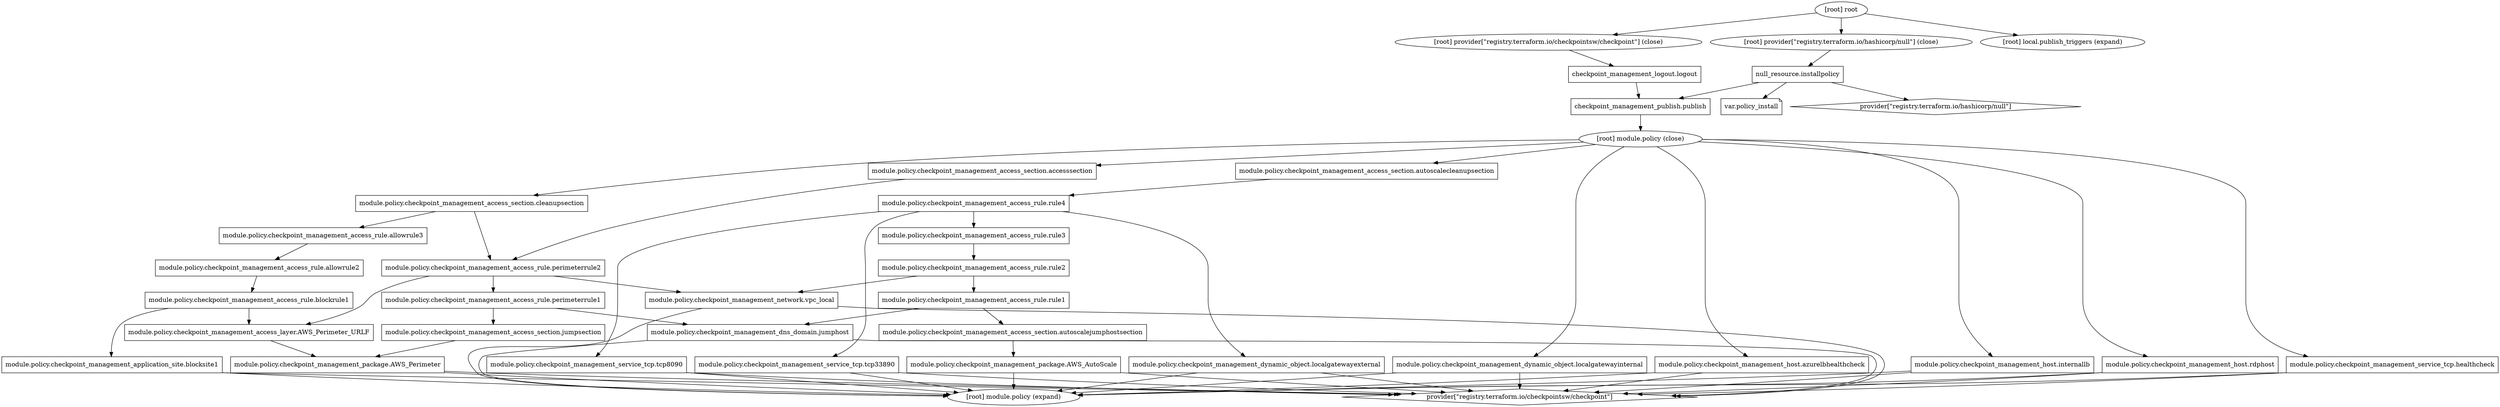 digraph {
	compound = "true"
	newrank = "true"
	subgraph "root" {
		"[root] checkpoint_management_logout.logout (expand)" [label = "checkpoint_management_logout.logout", shape = "box"]
		"[root] checkpoint_management_publish.publish (expand)" [label = "checkpoint_management_publish.publish", shape = "box"]
		"[root] module.policy.checkpoint_management_access_layer.AWS_Perimeter_URLF (expand)" [label = "module.policy.checkpoint_management_access_layer.AWS_Perimeter_URLF", shape = "box"]
		"[root] module.policy.checkpoint_management_access_rule.allowrule2 (expand)" [label = "module.policy.checkpoint_management_access_rule.allowrule2", shape = "box"]
		"[root] module.policy.checkpoint_management_access_rule.allowrule3 (expand)" [label = "module.policy.checkpoint_management_access_rule.allowrule3", shape = "box"]
		"[root] module.policy.checkpoint_management_access_rule.blockrule1 (expand)" [label = "module.policy.checkpoint_management_access_rule.blockrule1", shape = "box"]
		"[root] module.policy.checkpoint_management_access_rule.perimeterrule1 (expand)" [label = "module.policy.checkpoint_management_access_rule.perimeterrule1", shape = "box"]
		"[root] module.policy.checkpoint_management_access_rule.perimeterrule2 (expand)" [label = "module.policy.checkpoint_management_access_rule.perimeterrule2", shape = "box"]
		"[root] module.policy.checkpoint_management_access_rule.rule1 (expand)" [label = "module.policy.checkpoint_management_access_rule.rule1", shape = "box"]
		"[root] module.policy.checkpoint_management_access_rule.rule2 (expand)" [label = "module.policy.checkpoint_management_access_rule.rule2", shape = "box"]
		"[root] module.policy.checkpoint_management_access_rule.rule3 (expand)" [label = "module.policy.checkpoint_management_access_rule.rule3", shape = "box"]
		"[root] module.policy.checkpoint_management_access_rule.rule4 (expand)" [label = "module.policy.checkpoint_management_access_rule.rule4", shape = "box"]
		"[root] module.policy.checkpoint_management_access_section.accesssection (expand)" [label = "module.policy.checkpoint_management_access_section.accesssection", shape = "box"]
		"[root] module.policy.checkpoint_management_access_section.autoscalecleanupsection (expand)" [label = "module.policy.checkpoint_management_access_section.autoscalecleanupsection", shape = "box"]
		"[root] module.policy.checkpoint_management_access_section.autoscalejumphostsection (expand)" [label = "module.policy.checkpoint_management_access_section.autoscalejumphostsection", shape = "box"]
		"[root] module.policy.checkpoint_management_access_section.cleanupsection (expand)" [label = "module.policy.checkpoint_management_access_section.cleanupsection", shape = "box"]
		"[root] module.policy.checkpoint_management_access_section.jumpsection (expand)" [label = "module.policy.checkpoint_management_access_section.jumpsection", shape = "box"]
		"[root] module.policy.checkpoint_management_application_site.blocksite1 (expand)" [label = "module.policy.checkpoint_management_application_site.blocksite1", shape = "box"]
		"[root] module.policy.checkpoint_management_dns_domain.jumphost (expand)" [label = "module.policy.checkpoint_management_dns_domain.jumphost", shape = "box"]
		"[root] module.policy.checkpoint_management_dynamic_object.localgatewayexternal (expand)" [label = "module.policy.checkpoint_management_dynamic_object.localgatewayexternal", shape = "box"]
		"[root] module.policy.checkpoint_management_dynamic_object.localgatewayinternal (expand)" [label = "module.policy.checkpoint_management_dynamic_object.localgatewayinternal", shape = "box"]
		"[root] module.policy.checkpoint_management_host.azurelbhealthcheck (expand)" [label = "module.policy.checkpoint_management_host.azurelbhealthcheck", shape = "box"]
		"[root] module.policy.checkpoint_management_host.internallb (expand)" [label = "module.policy.checkpoint_management_host.internallb", shape = "box"]
		"[root] module.policy.checkpoint_management_host.rdphost (expand)" [label = "module.policy.checkpoint_management_host.rdphost", shape = "box"]
		"[root] module.policy.checkpoint_management_network.vpc_local (expand)" [label = "module.policy.checkpoint_management_network.vpc_local", shape = "box"]
		"[root] module.policy.checkpoint_management_package.AWS_AutoScale (expand)" [label = "module.policy.checkpoint_management_package.AWS_AutoScale", shape = "box"]
		"[root] module.policy.checkpoint_management_package.AWS_Perimeter (expand)" [label = "module.policy.checkpoint_management_package.AWS_Perimeter", shape = "box"]
		"[root] module.policy.checkpoint_management_service_tcp.healthcheck (expand)" [label = "module.policy.checkpoint_management_service_tcp.healthcheck", shape = "box"]
		"[root] module.policy.checkpoint_management_service_tcp.tcp33890 (expand)" [label = "module.policy.checkpoint_management_service_tcp.tcp33890", shape = "box"]
		"[root] module.policy.checkpoint_management_service_tcp.tcp8090 (expand)" [label = "module.policy.checkpoint_management_service_tcp.tcp8090", shape = "box"]
		"[root] null_resource.installpolicy (expand)" [label = "null_resource.installpolicy", shape = "box"]
		"[root] provider[\"registry.terraform.io/checkpointsw/checkpoint\"]" [label = "provider[\"registry.terraform.io/checkpointsw/checkpoint\"]", shape = "diamond"]
		"[root] provider[\"registry.terraform.io/hashicorp/null\"]" [label = "provider[\"registry.terraform.io/hashicorp/null\"]", shape = "diamond"]
		"[root] var.policy_install" [label = "var.policy_install", shape = "note"]
		"[root] checkpoint_management_logout.logout (expand)" -> "[root] checkpoint_management_publish.publish (expand)"
		"[root] checkpoint_management_publish.publish (expand)" -> "[root] module.policy (close)"
		"[root] module.policy (close)" -> "[root] module.policy.checkpoint_management_access_section.accesssection (expand)"
		"[root] module.policy (close)" -> "[root] module.policy.checkpoint_management_access_section.autoscalecleanupsection (expand)"
		"[root] module.policy (close)" -> "[root] module.policy.checkpoint_management_access_section.cleanupsection (expand)"
		"[root] module.policy (close)" -> "[root] module.policy.checkpoint_management_dynamic_object.localgatewayinternal (expand)"
		"[root] module.policy (close)" -> "[root] module.policy.checkpoint_management_host.azurelbhealthcheck (expand)"
		"[root] module.policy (close)" -> "[root] module.policy.checkpoint_management_host.internallb (expand)"
		"[root] module.policy (close)" -> "[root] module.policy.checkpoint_management_host.rdphost (expand)"
		"[root] module.policy (close)" -> "[root] module.policy.checkpoint_management_service_tcp.healthcheck (expand)"
		"[root] module.policy.checkpoint_management_access_layer.AWS_Perimeter_URLF (expand)" -> "[root] module.policy.checkpoint_management_package.AWS_Perimeter (expand)"
		"[root] module.policy.checkpoint_management_access_rule.allowrule2 (expand)" -> "[root] module.policy.checkpoint_management_access_rule.blockrule1 (expand)"
		"[root] module.policy.checkpoint_management_access_rule.allowrule3 (expand)" -> "[root] module.policy.checkpoint_management_access_rule.allowrule2 (expand)"
		"[root] module.policy.checkpoint_management_access_rule.blockrule1 (expand)" -> "[root] module.policy.checkpoint_management_access_layer.AWS_Perimeter_URLF (expand)"
		"[root] module.policy.checkpoint_management_access_rule.blockrule1 (expand)" -> "[root] module.policy.checkpoint_management_application_site.blocksite1 (expand)"
		"[root] module.policy.checkpoint_management_access_rule.perimeterrule1 (expand)" -> "[root] module.policy.checkpoint_management_access_section.jumpsection (expand)"
		"[root] module.policy.checkpoint_management_access_rule.perimeterrule1 (expand)" -> "[root] module.policy.checkpoint_management_dns_domain.jumphost (expand)"
		"[root] module.policy.checkpoint_management_access_rule.perimeterrule2 (expand)" -> "[root] module.policy.checkpoint_management_access_layer.AWS_Perimeter_URLF (expand)"
		"[root] module.policy.checkpoint_management_access_rule.perimeterrule2 (expand)" -> "[root] module.policy.checkpoint_management_access_rule.perimeterrule1 (expand)"
		"[root] module.policy.checkpoint_management_access_rule.perimeterrule2 (expand)" -> "[root] module.policy.checkpoint_management_network.vpc_local (expand)"
		"[root] module.policy.checkpoint_management_access_rule.rule1 (expand)" -> "[root] module.policy.checkpoint_management_access_section.autoscalejumphostsection (expand)"
		"[root] module.policy.checkpoint_management_access_rule.rule1 (expand)" -> "[root] module.policy.checkpoint_management_dns_domain.jumphost (expand)"
		"[root] module.policy.checkpoint_management_access_rule.rule2 (expand)" -> "[root] module.policy.checkpoint_management_access_rule.rule1 (expand)"
		"[root] module.policy.checkpoint_management_access_rule.rule2 (expand)" -> "[root] module.policy.checkpoint_management_network.vpc_local (expand)"
		"[root] module.policy.checkpoint_management_access_rule.rule3 (expand)" -> "[root] module.policy.checkpoint_management_access_rule.rule2 (expand)"
		"[root] module.policy.checkpoint_management_access_rule.rule4 (expand)" -> "[root] module.policy.checkpoint_management_access_rule.rule3 (expand)"
		"[root] module.policy.checkpoint_management_access_rule.rule4 (expand)" -> "[root] module.policy.checkpoint_management_dynamic_object.localgatewayexternal (expand)"
		"[root] module.policy.checkpoint_management_access_rule.rule4 (expand)" -> "[root] module.policy.checkpoint_management_service_tcp.tcp33890 (expand)"
		"[root] module.policy.checkpoint_management_access_rule.rule4 (expand)" -> "[root] module.policy.checkpoint_management_service_tcp.tcp8090 (expand)"
		"[root] module.policy.checkpoint_management_access_section.accesssection (expand)" -> "[root] module.policy.checkpoint_management_access_rule.perimeterrule2 (expand)"
		"[root] module.policy.checkpoint_management_access_section.autoscalecleanupsection (expand)" -> "[root] module.policy.checkpoint_management_access_rule.rule4 (expand)"
		"[root] module.policy.checkpoint_management_access_section.autoscalejumphostsection (expand)" -> "[root] module.policy.checkpoint_management_package.AWS_AutoScale (expand)"
		"[root] module.policy.checkpoint_management_access_section.cleanupsection (expand)" -> "[root] module.policy.checkpoint_management_access_rule.allowrule3 (expand)"
		"[root] module.policy.checkpoint_management_access_section.cleanupsection (expand)" -> "[root] module.policy.checkpoint_management_access_rule.perimeterrule2 (expand)"
		"[root] module.policy.checkpoint_management_access_section.jumpsection (expand)" -> "[root] module.policy.checkpoint_management_package.AWS_Perimeter (expand)"
		"[root] module.policy.checkpoint_management_application_site.blocksite1 (expand)" -> "[root] module.policy (expand)"
		"[root] module.policy.checkpoint_management_application_site.blocksite1 (expand)" -> "[root] provider[\"registry.terraform.io/checkpointsw/checkpoint\"]"
		"[root] module.policy.checkpoint_management_dns_domain.jumphost (expand)" -> "[root] module.policy (expand)"
		"[root] module.policy.checkpoint_management_dns_domain.jumphost (expand)" -> "[root] provider[\"registry.terraform.io/checkpointsw/checkpoint\"]"
		"[root] module.policy.checkpoint_management_dynamic_object.localgatewayexternal (expand)" -> "[root] module.policy (expand)"
		"[root] module.policy.checkpoint_management_dynamic_object.localgatewayexternal (expand)" -> "[root] provider[\"registry.terraform.io/checkpointsw/checkpoint\"]"
		"[root] module.policy.checkpoint_management_dynamic_object.localgatewayinternal (expand)" -> "[root] module.policy (expand)"
		"[root] module.policy.checkpoint_management_dynamic_object.localgatewayinternal (expand)" -> "[root] provider[\"registry.terraform.io/checkpointsw/checkpoint\"]"
		"[root] module.policy.checkpoint_management_host.azurelbhealthcheck (expand)" -> "[root] module.policy (expand)"
		"[root] module.policy.checkpoint_management_host.azurelbhealthcheck (expand)" -> "[root] provider[\"registry.terraform.io/checkpointsw/checkpoint\"]"
		"[root] module.policy.checkpoint_management_host.internallb (expand)" -> "[root] module.policy (expand)"
		"[root] module.policy.checkpoint_management_host.internallb (expand)" -> "[root] provider[\"registry.terraform.io/checkpointsw/checkpoint\"]"
		"[root] module.policy.checkpoint_management_host.rdphost (expand)" -> "[root] module.policy (expand)"
		"[root] module.policy.checkpoint_management_host.rdphost (expand)" -> "[root] provider[\"registry.terraform.io/checkpointsw/checkpoint\"]"
		"[root] module.policy.checkpoint_management_network.vpc_local (expand)" -> "[root] module.policy (expand)"
		"[root] module.policy.checkpoint_management_network.vpc_local (expand)" -> "[root] provider[\"registry.terraform.io/checkpointsw/checkpoint\"]"
		"[root] module.policy.checkpoint_management_package.AWS_AutoScale (expand)" -> "[root] module.policy (expand)"
		"[root] module.policy.checkpoint_management_package.AWS_AutoScale (expand)" -> "[root] provider[\"registry.terraform.io/checkpointsw/checkpoint\"]"
		"[root] module.policy.checkpoint_management_package.AWS_Perimeter (expand)" -> "[root] module.policy (expand)"
		"[root] module.policy.checkpoint_management_package.AWS_Perimeter (expand)" -> "[root] provider[\"registry.terraform.io/checkpointsw/checkpoint\"]"
		"[root] module.policy.checkpoint_management_service_tcp.healthcheck (expand)" -> "[root] module.policy (expand)"
		"[root] module.policy.checkpoint_management_service_tcp.healthcheck (expand)" -> "[root] provider[\"registry.terraform.io/checkpointsw/checkpoint\"]"
		"[root] module.policy.checkpoint_management_service_tcp.tcp33890 (expand)" -> "[root] module.policy (expand)"
		"[root] module.policy.checkpoint_management_service_tcp.tcp33890 (expand)" -> "[root] provider[\"registry.terraform.io/checkpointsw/checkpoint\"]"
		"[root] module.policy.checkpoint_management_service_tcp.tcp8090 (expand)" -> "[root] module.policy (expand)"
		"[root] module.policy.checkpoint_management_service_tcp.tcp8090 (expand)" -> "[root] provider[\"registry.terraform.io/checkpointsw/checkpoint\"]"
		"[root] null_resource.installpolicy (expand)" -> "[root] checkpoint_management_publish.publish (expand)"
		"[root] null_resource.installpolicy (expand)" -> "[root] provider[\"registry.terraform.io/hashicorp/null\"]"
		"[root] null_resource.installpolicy (expand)" -> "[root] var.policy_install"
		"[root] provider[\"registry.terraform.io/checkpointsw/checkpoint\"] (close)" -> "[root] checkpoint_management_logout.logout (expand)"
		"[root] provider[\"registry.terraform.io/hashicorp/null\"] (close)" -> "[root] null_resource.installpolicy (expand)"
		"[root] root" -> "[root] local.publish_triggers (expand)"
		"[root] root" -> "[root] provider[\"registry.terraform.io/checkpointsw/checkpoint\"] (close)"
		"[root] root" -> "[root] provider[\"registry.terraform.io/hashicorp/null\"] (close)"
	}
}

